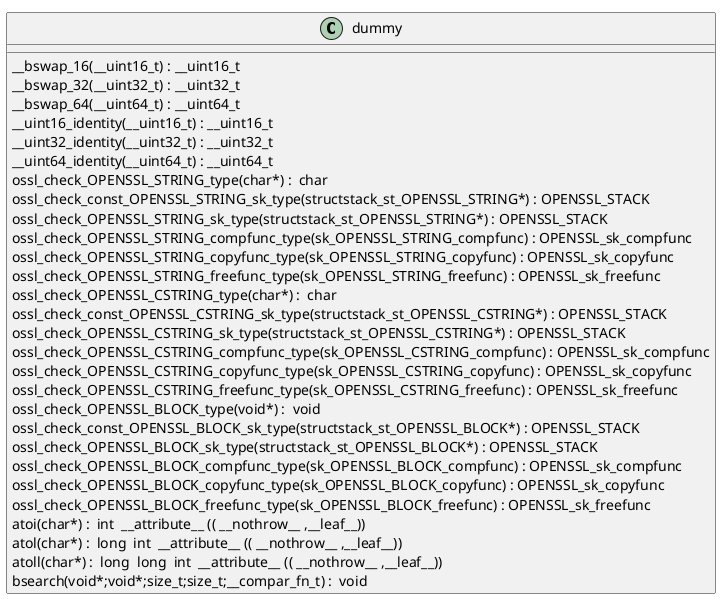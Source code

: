 @startuml
!pragma layout smetana
class dummy {
__bswap_16(__uint16_t) : __uint16_t [[[./../../.././qc/apps/lib/apps_opt_printf.c.html#327]]]
__bswap_32(__uint32_t) : __uint32_t [[[./../../.././qc/apps/lib/apps_opt_printf.c.html#342]]]
__bswap_64(__uint64_t) : __uint64_t [[[./../../.././qc/apps/lib/apps_opt_printf.c.html#352]]]
__uint16_identity(__uint16_t) : __uint16_t [[[./../../.././qc/apps/lib/apps_opt_printf.c.html#364]]]
__uint32_identity(__uint32_t) : __uint32_t [[[./../../.././qc/apps/lib/apps_opt_printf.c.html#370]]]
__uint64_identity(__uint64_t) : __uint64_t [[[./../../.././qc/apps/lib/apps_opt_printf.c.html#376]]]
ossl_check_OPENSSL_STRING_type(char*) :  char  [[[./../../.././qc/apps/lib/apps_opt_printf.c.html#979]]]
ossl_check_const_OPENSSL_STRING_sk_type(structstack_st_OPENSSL_STRING*) : OPENSSL_STACK [[[./../../.././qc/apps/lib/apps_opt_printf.c.html#979]]]
ossl_check_OPENSSL_STRING_sk_type(structstack_st_OPENSSL_STRING*) : OPENSSL_STACK [[[./../../.././qc/apps/lib/apps_opt_printf.c.html#979]]]
ossl_check_OPENSSL_STRING_compfunc_type(sk_OPENSSL_STRING_compfunc) : OPENSSL_sk_compfunc [[[./../../.././qc/apps/lib/apps_opt_printf.c.html#979]]]
ossl_check_OPENSSL_STRING_copyfunc_type(sk_OPENSSL_STRING_copyfunc) : OPENSSL_sk_copyfunc [[[./../../.././qc/apps/lib/apps_opt_printf.c.html#979]]]
ossl_check_OPENSSL_STRING_freefunc_type(sk_OPENSSL_STRING_freefunc) : OPENSSL_sk_freefunc [[[./../../.././qc/apps/lib/apps_opt_printf.c.html#979]]]
ossl_check_OPENSSL_CSTRING_type(char*) :  char  [[[./../../.././qc/apps/lib/apps_opt_printf.c.html#981]]]
ossl_check_const_OPENSSL_CSTRING_sk_type(structstack_st_OPENSSL_CSTRING*) : OPENSSL_STACK [[[./../../.././qc/apps/lib/apps_opt_printf.c.html#981]]]
ossl_check_OPENSSL_CSTRING_sk_type(structstack_st_OPENSSL_CSTRING*) : OPENSSL_STACK [[[./../../.././qc/apps/lib/apps_opt_printf.c.html#981]]]
ossl_check_OPENSSL_CSTRING_compfunc_type(sk_OPENSSL_CSTRING_compfunc) : OPENSSL_sk_compfunc [[[./../../.././qc/apps/lib/apps_opt_printf.c.html#981]]]
ossl_check_OPENSSL_CSTRING_copyfunc_type(sk_OPENSSL_CSTRING_copyfunc) : OPENSSL_sk_copyfunc [[[./../../.././qc/apps/lib/apps_opt_printf.c.html#981]]]
ossl_check_OPENSSL_CSTRING_freefunc_type(sk_OPENSSL_CSTRING_freefunc) : OPENSSL_sk_freefunc [[[./../../.././qc/apps/lib/apps_opt_printf.c.html#981]]]
ossl_check_OPENSSL_BLOCK_type(void*) :  void  [[[./../../.././qc/apps/lib/apps_opt_printf.c.html#984]]]
ossl_check_const_OPENSSL_BLOCK_sk_type(structstack_st_OPENSSL_BLOCK*) : OPENSSL_STACK [[[./../../.././qc/apps/lib/apps_opt_printf.c.html#984]]]
ossl_check_OPENSSL_BLOCK_sk_type(structstack_st_OPENSSL_BLOCK*) : OPENSSL_STACK [[[./../../.././qc/apps/lib/apps_opt_printf.c.html#984]]]
ossl_check_OPENSSL_BLOCK_compfunc_type(sk_OPENSSL_BLOCK_compfunc) : OPENSSL_sk_compfunc [[[./../../.././qc/apps/lib/apps_opt_printf.c.html#984]]]
ossl_check_OPENSSL_BLOCK_copyfunc_type(sk_OPENSSL_BLOCK_copyfunc) : OPENSSL_sk_copyfunc [[[./../../.././qc/apps/lib/apps_opt_printf.c.html#984]]]
ossl_check_OPENSSL_BLOCK_freefunc_type(sk_OPENSSL_BLOCK_freefunc) : OPENSSL_sk_freefunc [[[./../../.././qc/apps/lib/apps_opt_printf.c.html#984]]]
atoi(char*) :  int  __attribute__ (( __nothrow__ ,__leaf__)) [[[./../../.././qc/apps/lib/apps_opt_printf.c.html#1389]]]
atol(char*) :  long  int  __attribute__ (( __nothrow__ ,__leaf__)) [[[./../../.././qc/apps/lib/apps_opt_printf.c.html#1394]]]
atoll(char*) :  long  long  int  __attribute__ (( __nothrow__ ,__leaf__)) [[[./../../.././qc/apps/lib/apps_opt_printf.c.html#1401]]]
bsearch(void*;void*;size_t;size_t;__compar_fn_t) :  void  [[[./../../.././qc/apps/lib/apps_opt_printf.c.html#1718]]]
} 
@enduml
